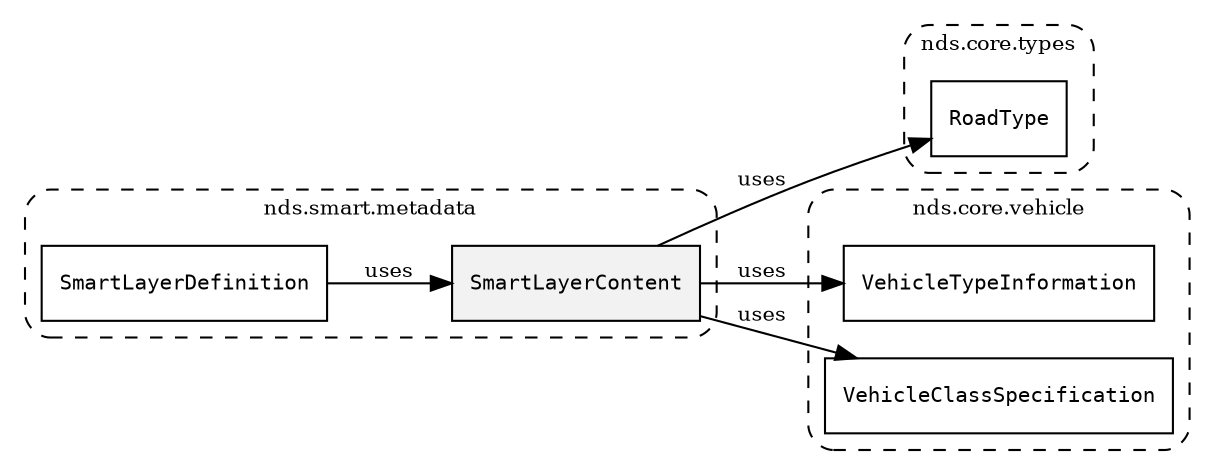/**
 * This dot file creates symbol collaboration diagram for SmartLayerContent.
 */
digraph ZSERIO
{
    node [shape=box, fontsize=10];
    rankdir="LR";
    fontsize=10;
    tooltip="SmartLayerContent collaboration diagram";

    subgraph "cluster_nds.smart.metadata"
    {
        style="dashed, rounded";
        label="nds.smart.metadata";
        tooltip="Package nds.smart.metadata";
        href="../../../content/packages/nds.smart.metadata.html#Package-nds-smart-metadata";
        target="_parent";

        "SmartLayerContent" [style="filled", fillcolor="#0000000D", target="_parent", label=<<font face="monospace"><table align="center" border="0" cellspacing="0" cellpadding="0"><tr><td href="../../../content/packages/nds.smart.metadata.html#Structure-SmartLayerContent" title="Structure defined in nds.smart.metadata">SmartLayerContent</td></tr></table></font>>];
        "SmartLayerDefinition" [target="_parent", label=<<font face="monospace"><table align="center" border="0" cellspacing="0" cellpadding="0"><tr><td href="../../../content/packages/nds.smart.metadata.html#Structure-SmartLayerDefinition" title="Structure defined in nds.smart.metadata">SmartLayerDefinition</td></tr></table></font>>];
    }

    subgraph "cluster_nds.core.types"
    {
        style="dashed, rounded";
        label="nds.core.types";
        tooltip="Package nds.core.types";
        href="../../../content/packages/nds.core.types.html#Package-nds-core-types";
        target="_parent";

        "RoadType" [target="_parent", label=<<font face="monospace"><table align="center" border="0" cellspacing="0" cellpadding="0"><tr><td href="../../../content/packages/nds.core.types.html#Structure-RoadType" title="Structure defined in nds.core.types">RoadType</td></tr></table></font>>];
    }

    subgraph "cluster_nds.core.vehicle"
    {
        style="dashed, rounded";
        label="nds.core.vehicle";
        tooltip="Package nds.core.vehicle";
        href="../../../content/packages/nds.core.vehicle.html#Package-nds-core-vehicle";
        target="_parent";

        "VehicleTypeInformation" [target="_parent", label=<<font face="monospace"><table align="center" border="0" cellspacing="0" cellpadding="0"><tr><td href="../../../content/packages/nds.core.vehicle.html#Structure-VehicleTypeInformation" title="Structure defined in nds.core.vehicle">VehicleTypeInformation</td></tr></table></font>>];
        "VehicleClassSpecification" [target="_parent", label=<<font face="monospace"><table align="center" border="0" cellspacing="0" cellpadding="0"><tr><td href="../../../content/packages/nds.core.vehicle.html#Structure-VehicleClassSpecification" title="Structure defined in nds.core.vehicle">VehicleClassSpecification</td></tr></table></font>>];
    }

    "SmartLayerContent" -> "RoadType" [label="uses", fontsize=10];
    "SmartLayerContent" -> "VehicleTypeInformation" [label="uses", fontsize=10];
    "SmartLayerContent" -> "VehicleClassSpecification" [label="uses", fontsize=10];
    "SmartLayerDefinition" -> "SmartLayerContent" [label="uses", fontsize=10];
}

